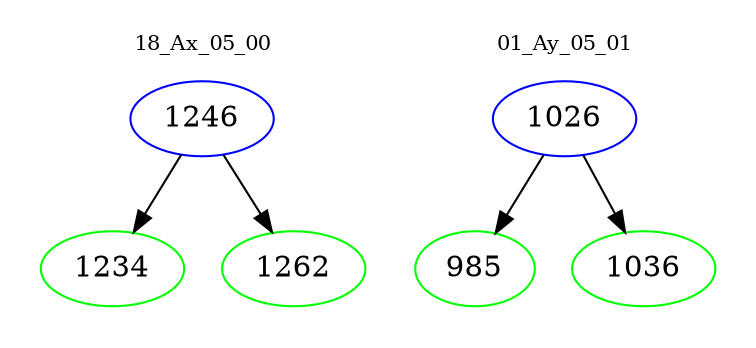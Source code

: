 digraph{
subgraph cluster_0 {
color = white
label = "18_Ax_05_00";
fontsize=10;
T0_1246 [label="1246", color="blue"]
T0_1246 -> T0_1234 [color="black"]
T0_1234 [label="1234", color="green"]
T0_1246 -> T0_1262 [color="black"]
T0_1262 [label="1262", color="green"]
}
subgraph cluster_1 {
color = white
label = "01_Ay_05_01";
fontsize=10;
T1_1026 [label="1026", color="blue"]
T1_1026 -> T1_985 [color="black"]
T1_985 [label="985", color="green"]
T1_1026 -> T1_1036 [color="black"]
T1_1036 [label="1036", color="green"]
}
}
